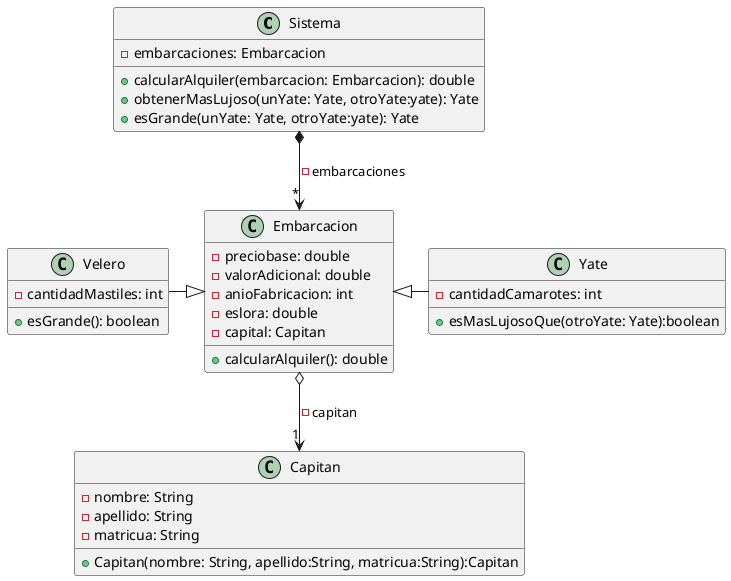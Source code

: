 @startuml

class Sistema {
    - embarcaciones: Embarcacion

    + calcularAlquiler(embarcacion: Embarcacion): double
    + obtenerMasLujoso(unYate: Yate, otroYate:yate): Yate
    + esGrande(unYate: Yate, otroYate:yate): Yate

}

class Embarcacion {
    - preciobase: double
    - valorAdicional: double
    - anioFabricacion: int
    - eslora: double
    - capital: Capitan

    + calcularAlquiler(): double
}

class Capitan {
    - nombre: String
    - apellido: String
    - matricua: String

    +Capitan(nombre: String, apellido:String, matricua:String):Capitan

}

class Velero {
    - cantidadMastiles: int

    + esGrande(): boolean

}

class Yate {
    - cantidadCamarotes: int

    + esMasLujosoQue(otroYate: Yate):boolean

}

Sistema *--> "*" Embarcacion: -embarcaciones
Embarcacion o--> "1" Capitan: -capitan
Yate -left-|> Embarcacion
Velero -right-|> Embarcacion



@enduml